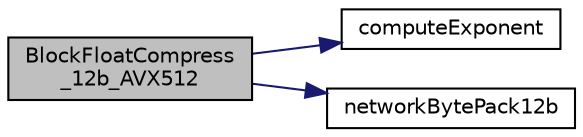 digraph "BlockFloatCompress_12b_AVX512"
{
 // LATEX_PDF_SIZE
  edge [fontname="Helvetica",fontsize="10",labelfontname="Helvetica",labelfontsize="10"];
  node [fontname="Helvetica",fontsize="10",shape=record];
  rankdir="LR";
  Node1 [label="BlockFloatCompress\l_12b_AVX512",height=0.2,width=0.4,color="black", fillcolor="grey75", style="filled", fontcolor="black",tooltip="12 bit compression"];
  Node1 -> Node2 [color="midnightblue",fontsize="10",style="solid",fontname="Helvetica"];
  Node2 [label="computeExponent",height=0.2,width=0.4,color="black", fillcolor="white", style="filled",URL="$xran__compression_8cpp.html#a74512492194fcab6a55f769e02aa37b4",tooltip="Compute exponent value for a set of RB from the maximum absolute value."];
  Node1 -> Node3 [color="midnightblue",fontsize="10",style="solid",fontname="Helvetica"];
  Node3 [label="networkBytePack12b",height=0.2,width=0.4,color="black", fillcolor="white", style="filled",URL="$xran__compression_8cpp.html#aafe7eae735c4ebf8f028e7baa6783c22",tooltip=" "];
}

